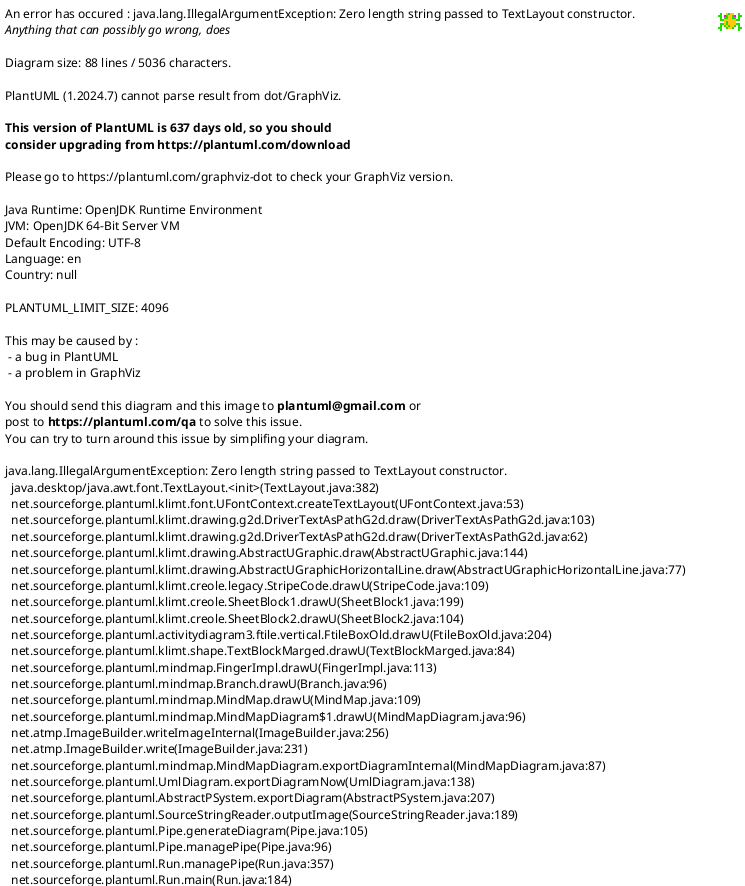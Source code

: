 @startmindmap
scale max 850 width
'!include ../../custom.conf
*:[[https://docs.substrate.io/tutorials/get-started/node-metrics/ Monitor node metrics]] [[#总览 返回]]
<code>

Substrate exposes metrics about the operation of your network.

For example, you can collect information about:
1. how many peers your node is connected to
2. how much memory your node is using.

To visualize these metrics, you can use tools like Prometheus and Grafana.

This tutorial demonstrates how to use Grafana and Prometheus
to scrape and visualize these types of node metrics .
</code>;
**[#darkseagreen]:A possible architecture
<code>

+-----------+                     +-------------+                                                              +---------+
| Substrate |                     | Prometheus  |                                                              | Grafana |
+-----------+                     +-------------+                                                              +---------+
      |               -----------------\ |                                                                          |
      |               | Every 1 minute |-|                                                                          |
      |               |----------------| |                                                                          |
      |                                  |                                                                          |
      |        GET current metric values |                                                                          |
      |<---------------------------------|                                                                          |
      |                                  |                                                                          |
      | `substrate_peers_count 5`        |                                                                          |
      |--------------------------------->|                                                                          |
      |                                  | --------------------------------------------------------------------\    |
      |                                  |-| Save metric value with corresponding time stamp in local database |    |
      |                                  | |-------------------------------------------------------------------|    |
      |                                  |                                         -------------------------------\ |
      |                                  |                                         | Every time user opens graphs |-|
      |                                  |                                         |------------------------------| |
      |                                  |                                                                          |
      |                                  |       GET values of metric `substrate_peers_count` from time-X to time-Y |
      |                                  |<-------------------------------------------------------------------------|
      |                                  |                                                                          |
      |                                  | `substrate_peers_count (1582023828, 5), (1582023847, 4) [...]`           |
      |                                  |------------------------------------------------------------------------->|
      |                                  |                                                                          |
</code>;
**:Tutorial objectives
<code>

1. Install Prometheus and Grafana.
2. Configure Prometheus to capture a time series for your Substrate node.
3. Configure Grafana to visualize the node metrics collected using the Prometheus endpoint.
</code>;
** [[https://docs.substrate.io/tutorials/get-started/node-metrics/#install-prometheus-and-grafana Install Prometheus and Grafana]]
** Start a Substrate node
**:Configure Prometheus to scrape your Substrate node
<code>
# prometheus.yml

# --snip--

# A scrape configuration containing exactly one endpoint to scrape:
# Here it's Prometheus itself.
scrape_configs:
  # The job name is added as a label `job=<job_name>` to any timeseries scraped from this config.
  - job_name: "substrate_node"

    # metrics_path defaults to '/metrics'
    # scheme defaults to 'http'.

    # Override the global default and scrape targets from this job every 5 seconds.
    # ** NOTE: you want to have this *LESS THAN* the block time in order to ensure
    # ** that you have a data point for every block!
    scrape_interval: 5s

    static_configs:
      - targets: ["localhost:9615"]


# specify a custom config file instead if you made one here:
./prometheus --config.file prometheus.yml
</code>;
***:Check all Prometheus metrics
<code>

curl localhost:9615/metrics
</code>;
**** [[https://docs.substrate.io/tutorials/get-started/node-metrics/#visualizing-prometheus-metrics-with-grafana Visualizing Prometheus metrics with Grafana]]
@endmindmap